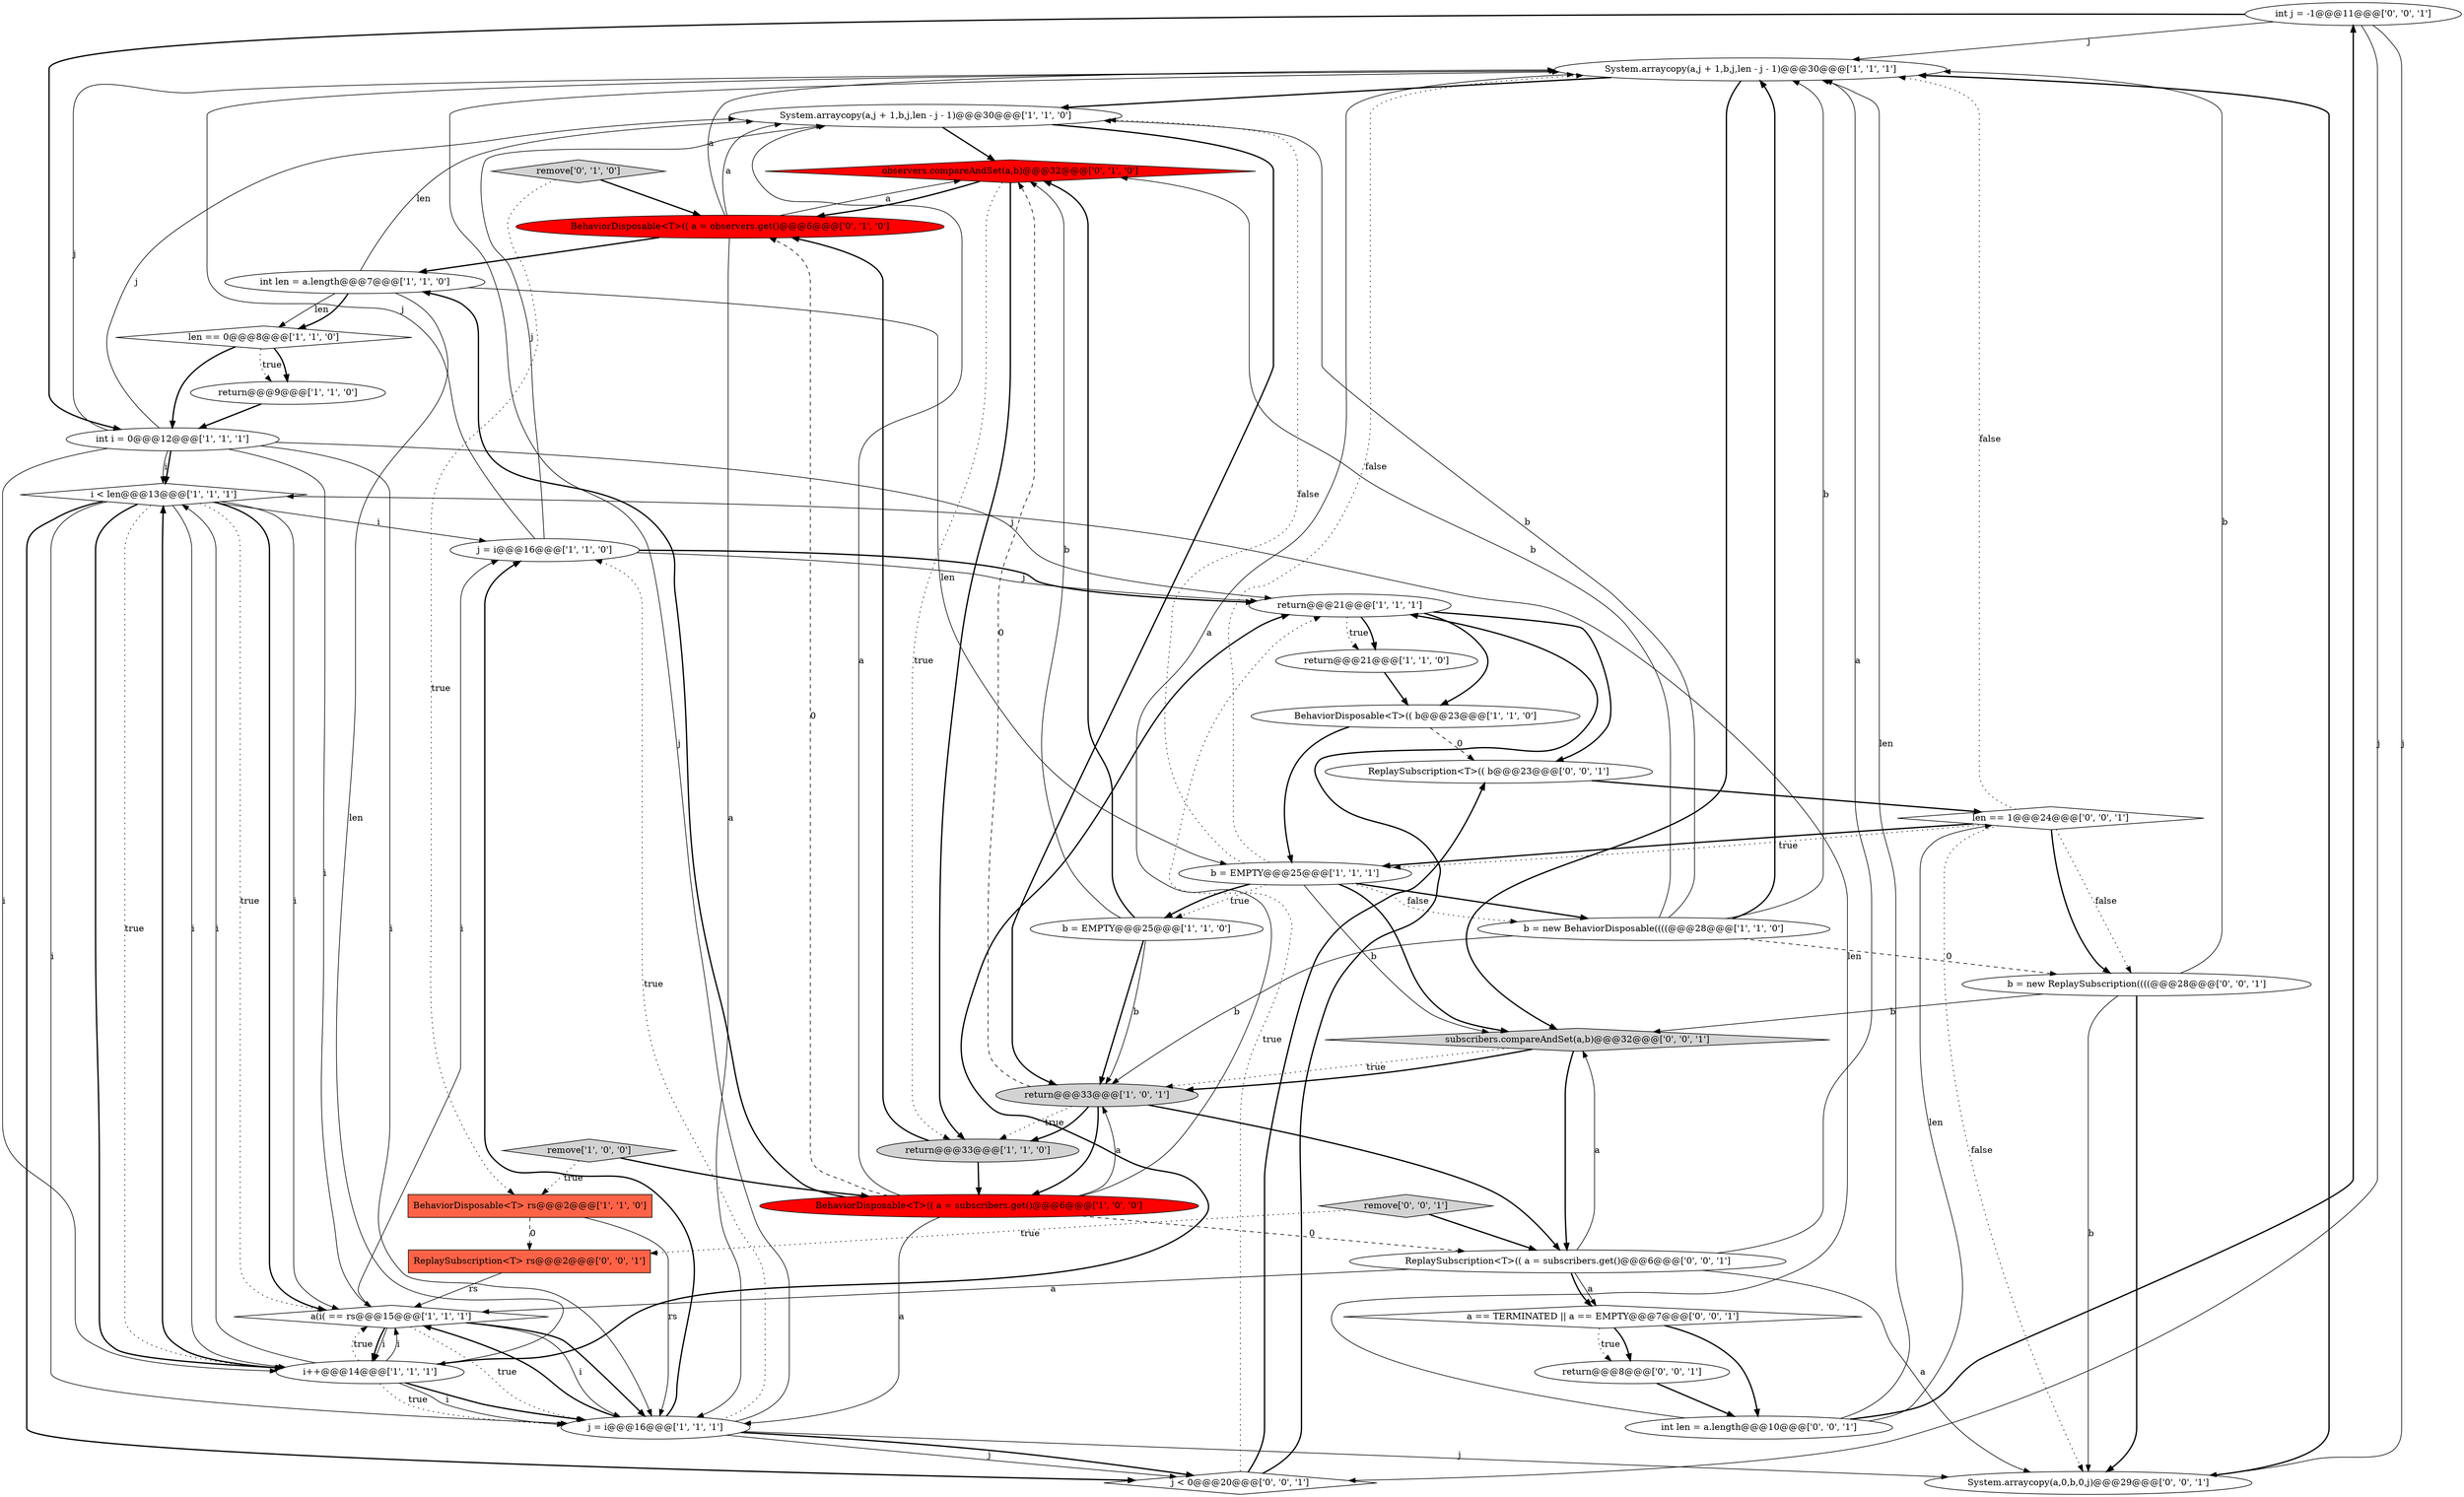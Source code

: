 digraph {
37 [style = filled, label = "int j = -1@@@11@@@['0', '0', '1']", fillcolor = white, shape = ellipse image = "AAA0AAABBB3BBB"];
3 [style = filled, label = "len == 0@@@8@@@['1', '1', '0']", fillcolor = white, shape = diamond image = "AAA0AAABBB1BBB"];
14 [style = filled, label = "i < len@@@13@@@['1', '1', '1']", fillcolor = white, shape = diamond image = "AAA0AAABBB1BBB"];
29 [style = filled, label = "ReplaySubscription<T>(( a = subscribers.get()@@@6@@@['0', '0', '1']", fillcolor = white, shape = ellipse image = "AAA0AAABBB3BBB"];
2 [style = filled, label = "int len = a.length@@@7@@@['1', '1', '0']", fillcolor = white, shape = ellipse image = "AAA0AAABBB1BBB"];
34 [style = filled, label = "b = new ReplaySubscription((((@@@28@@@['0', '0', '1']", fillcolor = white, shape = ellipse image = "AAA0AAABBB3BBB"];
33 [style = filled, label = "return@@@8@@@['0', '0', '1']", fillcolor = white, shape = ellipse image = "AAA0AAABBB3BBB"];
7 [style = filled, label = "BehaviorDisposable<T>(( b@@@23@@@['1', '1', '0']", fillcolor = white, shape = ellipse image = "AAA0AAABBB1BBB"];
26 [style = filled, label = "ReplaySubscription<T> rs@@@2@@@['0', '0', '1']", fillcolor = tomato, shape = box image = "AAA0AAABBB3BBB"];
23 [style = filled, label = "observers.compareAndSet(a,b)@@@32@@@['0', '1', '0']", fillcolor = red, shape = diamond image = "AAA1AAABBB2BBB"];
0 [style = filled, label = "return@@@21@@@['1', '1', '0']", fillcolor = white, shape = ellipse image = "AAA0AAABBB1BBB"];
22 [style = filled, label = "BehaviorDisposable<T>(( a = observers.get()@@@6@@@['0', '1', '0']", fillcolor = red, shape = ellipse image = "AAA1AAABBB2BBB"];
28 [style = filled, label = "len == 1@@@24@@@['0', '0', '1']", fillcolor = white, shape = diamond image = "AAA0AAABBB3BBB"];
17 [style = filled, label = "System.arraycopy(a,j + 1,b,j,len - j - 1)@@@30@@@['1', '1', '0']", fillcolor = white, shape = ellipse image = "AAA0AAABBB1BBB"];
21 [style = filled, label = "remove['1', '0', '0']", fillcolor = lightgray, shape = diamond image = "AAA0AAABBB1BBB"];
15 [style = filled, label = "BehaviorDisposable<T> rs@@@2@@@['1', '1', '0']", fillcolor = tomato, shape = box image = "AAA0AAABBB1BBB"];
19 [style = filled, label = "b = new BehaviorDisposable((((@@@28@@@['1', '1', '0']", fillcolor = white, shape = ellipse image = "AAA0AAABBB1BBB"];
16 [style = filled, label = "return@@@33@@@['1', '0', '1']", fillcolor = lightgray, shape = ellipse image = "AAA0AAABBB1BBB"];
13 [style = filled, label = "System.arraycopy(a,j + 1,b,j,len - j - 1)@@@30@@@['1', '1', '1']", fillcolor = white, shape = ellipse image = "AAA0AAABBB1BBB"];
24 [style = filled, label = "remove['0', '1', '0']", fillcolor = lightgray, shape = diamond image = "AAA0AAABBB2BBB"];
27 [style = filled, label = "ReplaySubscription<T>(( b@@@23@@@['0', '0', '1']", fillcolor = white, shape = ellipse image = "AAA0AAABBB3BBB"];
10 [style = filled, label = "j = i@@@16@@@['1', '1', '0']", fillcolor = white, shape = ellipse image = "AAA0AAABBB1BBB"];
4 [style = filled, label = "BehaviorDisposable<T>(( a = subscribers.get()@@@6@@@['1', '0', '0']", fillcolor = red, shape = ellipse image = "AAA1AAABBB1BBB"];
32 [style = filled, label = "a == TERMINATED || a == EMPTY@@@7@@@['0', '0', '1']", fillcolor = white, shape = diamond image = "AAA0AAABBB3BBB"];
31 [style = filled, label = "j < 0@@@20@@@['0', '0', '1']", fillcolor = white, shape = diamond image = "AAA0AAABBB3BBB"];
5 [style = filled, label = "j = i@@@16@@@['1', '1', '1']", fillcolor = white, shape = ellipse image = "AAA0AAABBB1BBB"];
1 [style = filled, label = "int i = 0@@@12@@@['1', '1', '1']", fillcolor = white, shape = ellipse image = "AAA0AAABBB1BBB"];
20 [style = filled, label = "return@@@21@@@['1', '1', '1']", fillcolor = white, shape = ellipse image = "AAA0AAABBB1BBB"];
12 [style = filled, label = "b = EMPTY@@@25@@@['1', '1', '1']", fillcolor = white, shape = ellipse image = "AAA0AAABBB1BBB"];
6 [style = filled, label = "b = EMPTY@@@25@@@['1', '1', '0']", fillcolor = white, shape = ellipse image = "AAA0AAABBB1BBB"];
30 [style = filled, label = "System.arraycopy(a,0,b,0,j)@@@29@@@['0', '0', '1']", fillcolor = white, shape = ellipse image = "AAA0AAABBB3BBB"];
25 [style = filled, label = "remove['0', '0', '1']", fillcolor = lightgray, shape = diamond image = "AAA0AAABBB3BBB"];
9 [style = filled, label = "return@@@9@@@['1', '1', '0']", fillcolor = white, shape = ellipse image = "AAA0AAABBB1BBB"];
18 [style = filled, label = "return@@@33@@@['1', '1', '0']", fillcolor = lightgray, shape = ellipse image = "AAA0AAABBB1BBB"];
35 [style = filled, label = "int len = a.length@@@10@@@['0', '0', '1']", fillcolor = white, shape = ellipse image = "AAA0AAABBB3BBB"];
36 [style = filled, label = "subscribers.compareAndSet(a,b)@@@32@@@['0', '0', '1']", fillcolor = lightgray, shape = diamond image = "AAA0AAABBB3BBB"];
8 [style = filled, label = "i++@@@14@@@['1', '1', '1']", fillcolor = white, shape = ellipse image = "AAA0AAABBB1BBB"];
11 [style = filled, label = "a(i( == rs@@@15@@@['1', '1', '1']", fillcolor = white, shape = diamond image = "AAA0AAABBB1BBB"];
32->35 [style = bold, label=""];
14->5 [style = solid, label="i"];
19->16 [style = solid, label="b"];
36->16 [style = dotted, label="true"];
30->13 [style = bold, label=""];
37->30 [style = solid, label="j"];
21->15 [style = dotted, label="true"];
19->17 [style = solid, label="b"];
36->29 [style = bold, label=""];
27->28 [style = bold, label=""];
20->0 [style = dotted, label="true"];
1->5 [style = solid, label="i"];
20->0 [style = bold, label=""];
14->11 [style = solid, label="i"];
25->29 [style = bold, label=""];
20->27 [style = bold, label=""];
2->3 [style = solid, label="len"];
13->17 [style = bold, label=""];
19->34 [style = dashed, label="0"];
18->22 [style = bold, label=""];
23->22 [style = bold, label=""];
8->20 [style = bold, label=""];
23->18 [style = dotted, label="true"];
35->37 [style = bold, label=""];
13->36 [style = bold, label=""];
14->11 [style = dotted, label="true"];
22->5 [style = solid, label="a"];
31->20 [style = bold, label=""];
14->11 [style = bold, label=""];
17->16 [style = bold, label=""];
22->13 [style = solid, label="a"];
35->13 [style = solid, label="len"];
5->10 [style = bold, label=""];
8->11 [style = solid, label="i"];
22->17 [style = solid, label="a"];
2->8 [style = solid, label="len"];
37->1 [style = bold, label=""];
16->29 [style = bold, label=""];
34->36 [style = solid, label="b"];
1->14 [style = solid, label="i"];
11->5 [style = dotted, label="true"];
4->2 [style = bold, label=""];
4->22 [style = dashed, label="0"];
26->11 [style = solid, label="rs"];
11->5 [style = solid, label="i"];
37->31 [style = solid, label="j"];
0->7 [style = bold, label=""];
2->12 [style = solid, label="len"];
29->32 [style = solid, label="a"];
18->4 [style = bold, label=""];
19->13 [style = bold, label=""];
31->27 [style = bold, label=""];
12->6 [style = dotted, label="true"];
10->13 [style = solid, label="j"];
11->8 [style = solid, label="i"];
29->32 [style = bold, label=""];
4->17 [style = solid, label="a"];
15->26 [style = dashed, label="0"];
29->11 [style = solid, label="a"];
10->20 [style = solid, label="j"];
11->8 [style = bold, label=""];
36->16 [style = bold, label=""];
14->8 [style = bold, label=""];
5->11 [style = bold, label=""];
20->7 [style = bold, label=""];
9->1 [style = bold, label=""];
5->13 [style = solid, label="j"];
22->23 [style = solid, label="a"];
25->26 [style = dotted, label="true"];
6->23 [style = solid, label="b"];
21->4 [style = bold, label=""];
16->18 [style = dotted, label="true"];
11->10 [style = solid, label="i"];
16->18 [style = bold, label=""];
22->2 [style = bold, label=""];
3->1 [style = bold, label=""];
19->23 [style = solid, label="b"];
6->23 [style = bold, label=""];
5->10 [style = dotted, label="true"];
2->3 [style = bold, label=""];
4->13 [style = solid, label="a"];
12->36 [style = bold, label=""];
8->14 [style = bold, label=""];
14->10 [style = solid, label="i"];
5->31 [style = solid, label="j"];
3->9 [style = dotted, label="true"];
28->12 [style = bold, label=""];
1->13 [style = solid, label="j"];
17->23 [style = bold, label=""];
32->33 [style = bold, label=""];
32->33 [style = dotted, label="true"];
1->17 [style = solid, label="j"];
37->13 [style = solid, label="j"];
1->20 [style = solid, label="j"];
3->9 [style = bold, label=""];
11->5 [style = bold, label=""];
34->13 [style = solid, label="b"];
4->5 [style = solid, label="a"];
29->13 [style = solid, label="a"];
29->30 [style = solid, label="a"];
28->13 [style = dotted, label="false"];
14->31 [style = bold, label=""];
14->8 [style = dotted, label="true"];
4->16 [style = solid, label="a"];
29->36 [style = solid, label="a"];
1->11 [style = solid, label="i"];
8->11 [style = dotted, label="true"];
16->4 [style = bold, label=""];
15->5 [style = solid, label="rs"];
23->18 [style = bold, label=""];
28->12 [style = dotted, label="true"];
12->19 [style = dotted, label="false"];
12->13 [style = dotted, label="false"];
12->17 [style = dotted, label="false"];
33->35 [style = bold, label=""];
10->20 [style = bold, label=""];
28->34 [style = bold, label=""];
34->30 [style = solid, label="b"];
7->12 [style = bold, label=""];
28->34 [style = dotted, label="false"];
35->14 [style = solid, label="len"];
1->8 [style = solid, label="i"];
16->23 [style = dashed, label="0"];
12->6 [style = bold, label=""];
14->8 [style = solid, label="i"];
24->22 [style = bold, label=""];
34->30 [style = bold, label=""];
10->17 [style = solid, label="j"];
31->20 [style = dotted, label="true"];
2->17 [style = solid, label="len"];
7->27 [style = dashed, label="0"];
6->16 [style = solid, label="b"];
12->36 [style = solid, label="b"];
5->30 [style = solid, label="j"];
8->5 [style = bold, label=""];
8->14 [style = solid, label="i"];
5->31 [style = bold, label=""];
8->5 [style = dotted, label="true"];
6->16 [style = bold, label=""];
8->5 [style = solid, label="i"];
19->13 [style = solid, label="b"];
24->15 [style = dotted, label="true"];
35->28 [style = solid, label="len"];
1->14 [style = bold, label=""];
4->29 [style = dashed, label="0"];
12->19 [style = bold, label=""];
28->30 [style = dotted, label="false"];
}
